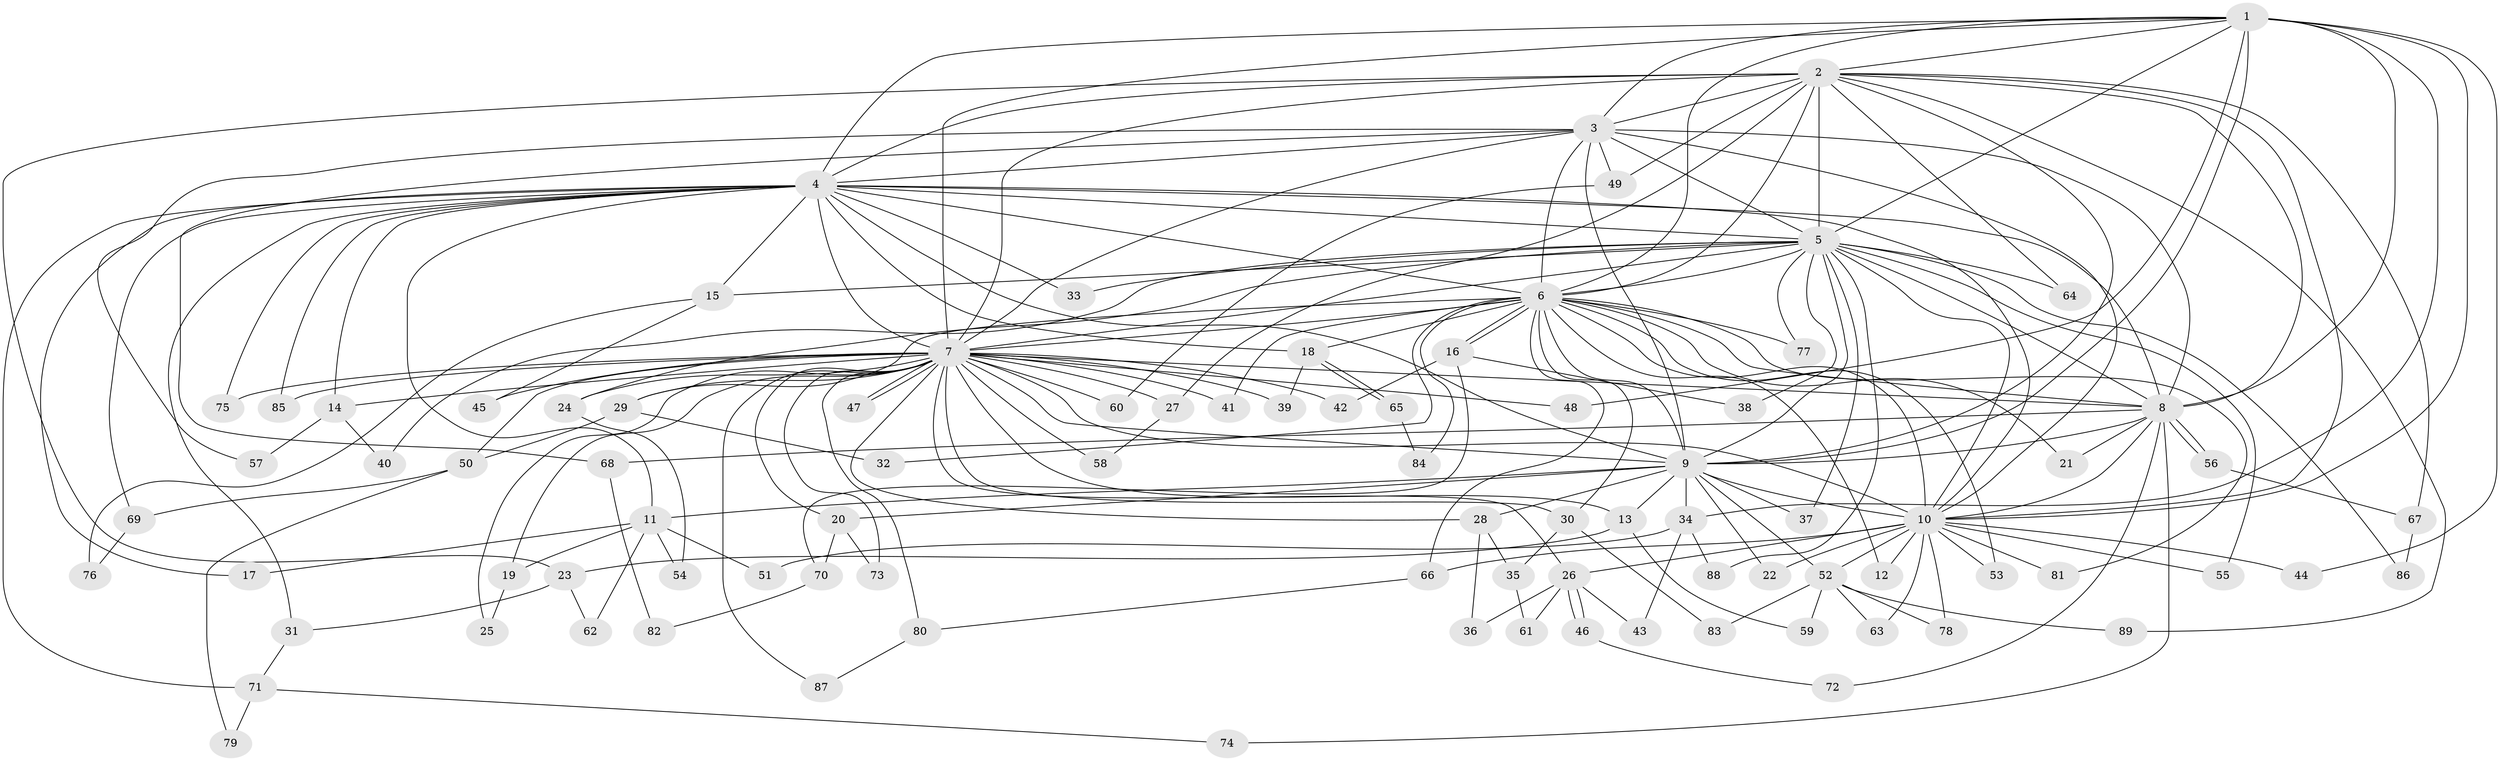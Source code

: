 // coarse degree distribution, {8: 0.015625, 22: 0.015625, 10: 0.015625, 17: 0.03125, 37: 0.015625, 11: 0.015625, 16: 0.015625, 7: 0.03125, 2: 0.515625, 6: 0.03125, 4: 0.078125, 5: 0.046875, 3: 0.140625, 1: 0.03125}
// Generated by graph-tools (version 1.1) at 2025/23/03/03/25 07:23:48]
// undirected, 89 vertices, 203 edges
graph export_dot {
graph [start="1"]
  node [color=gray90,style=filled];
  1;
  2;
  3;
  4;
  5;
  6;
  7;
  8;
  9;
  10;
  11;
  12;
  13;
  14;
  15;
  16;
  17;
  18;
  19;
  20;
  21;
  22;
  23;
  24;
  25;
  26;
  27;
  28;
  29;
  30;
  31;
  32;
  33;
  34;
  35;
  36;
  37;
  38;
  39;
  40;
  41;
  42;
  43;
  44;
  45;
  46;
  47;
  48;
  49;
  50;
  51;
  52;
  53;
  54;
  55;
  56;
  57;
  58;
  59;
  60;
  61;
  62;
  63;
  64;
  65;
  66;
  67;
  68;
  69;
  70;
  71;
  72;
  73;
  74;
  75;
  76;
  77;
  78;
  79;
  80;
  81;
  82;
  83;
  84;
  85;
  86;
  87;
  88;
  89;
  1 -- 2;
  1 -- 3;
  1 -- 4;
  1 -- 5;
  1 -- 6;
  1 -- 7;
  1 -- 8;
  1 -- 9;
  1 -- 10;
  1 -- 34;
  1 -- 44;
  1 -- 48;
  2 -- 3;
  2 -- 4;
  2 -- 5;
  2 -- 6;
  2 -- 7;
  2 -- 8;
  2 -- 9;
  2 -- 10;
  2 -- 23;
  2 -- 27;
  2 -- 49;
  2 -- 64;
  2 -- 67;
  2 -- 89;
  3 -- 4;
  3 -- 5;
  3 -- 6;
  3 -- 7;
  3 -- 8;
  3 -- 9;
  3 -- 10;
  3 -- 49;
  3 -- 57;
  3 -- 68;
  4 -- 5;
  4 -- 6;
  4 -- 7;
  4 -- 8;
  4 -- 9;
  4 -- 10;
  4 -- 11;
  4 -- 14;
  4 -- 15;
  4 -- 17;
  4 -- 18;
  4 -- 31;
  4 -- 33;
  4 -- 69;
  4 -- 71;
  4 -- 75;
  4 -- 85;
  5 -- 6;
  5 -- 7;
  5 -- 8;
  5 -- 9;
  5 -- 10;
  5 -- 15;
  5 -- 24;
  5 -- 33;
  5 -- 37;
  5 -- 38;
  5 -- 40;
  5 -- 55;
  5 -- 64;
  5 -- 77;
  5 -- 86;
  5 -- 88;
  6 -- 7;
  6 -- 8;
  6 -- 9;
  6 -- 10;
  6 -- 12;
  6 -- 16;
  6 -- 16;
  6 -- 18;
  6 -- 21;
  6 -- 29;
  6 -- 30;
  6 -- 32;
  6 -- 41;
  6 -- 53;
  6 -- 66;
  6 -- 77;
  6 -- 81;
  6 -- 84;
  7 -- 8;
  7 -- 9;
  7 -- 10;
  7 -- 13;
  7 -- 14;
  7 -- 19;
  7 -- 20;
  7 -- 24;
  7 -- 25;
  7 -- 26;
  7 -- 27;
  7 -- 28;
  7 -- 29;
  7 -- 30;
  7 -- 39;
  7 -- 41;
  7 -- 42;
  7 -- 45;
  7 -- 47;
  7 -- 47;
  7 -- 48;
  7 -- 50;
  7 -- 58;
  7 -- 60;
  7 -- 73;
  7 -- 75;
  7 -- 80;
  7 -- 85;
  7 -- 87;
  8 -- 9;
  8 -- 10;
  8 -- 21;
  8 -- 56;
  8 -- 56;
  8 -- 68;
  8 -- 72;
  8 -- 74;
  9 -- 10;
  9 -- 11;
  9 -- 13;
  9 -- 20;
  9 -- 22;
  9 -- 28;
  9 -- 34;
  9 -- 37;
  9 -- 52;
  10 -- 12;
  10 -- 22;
  10 -- 26;
  10 -- 44;
  10 -- 52;
  10 -- 53;
  10 -- 55;
  10 -- 63;
  10 -- 66;
  10 -- 78;
  10 -- 81;
  11 -- 17;
  11 -- 19;
  11 -- 51;
  11 -- 54;
  11 -- 62;
  13 -- 23;
  13 -- 59;
  14 -- 40;
  14 -- 57;
  15 -- 45;
  15 -- 76;
  16 -- 38;
  16 -- 42;
  16 -- 70;
  18 -- 39;
  18 -- 65;
  18 -- 65;
  19 -- 25;
  20 -- 70;
  20 -- 73;
  23 -- 31;
  23 -- 62;
  24 -- 54;
  26 -- 36;
  26 -- 43;
  26 -- 46;
  26 -- 46;
  26 -- 61;
  27 -- 58;
  28 -- 35;
  28 -- 36;
  29 -- 32;
  29 -- 50;
  30 -- 35;
  30 -- 83;
  31 -- 71;
  34 -- 43;
  34 -- 51;
  34 -- 88;
  35 -- 61;
  46 -- 72;
  49 -- 60;
  50 -- 69;
  50 -- 79;
  52 -- 59;
  52 -- 63;
  52 -- 78;
  52 -- 83;
  52 -- 89;
  56 -- 67;
  65 -- 84;
  66 -- 80;
  67 -- 86;
  68 -- 82;
  69 -- 76;
  70 -- 82;
  71 -- 74;
  71 -- 79;
  80 -- 87;
}
